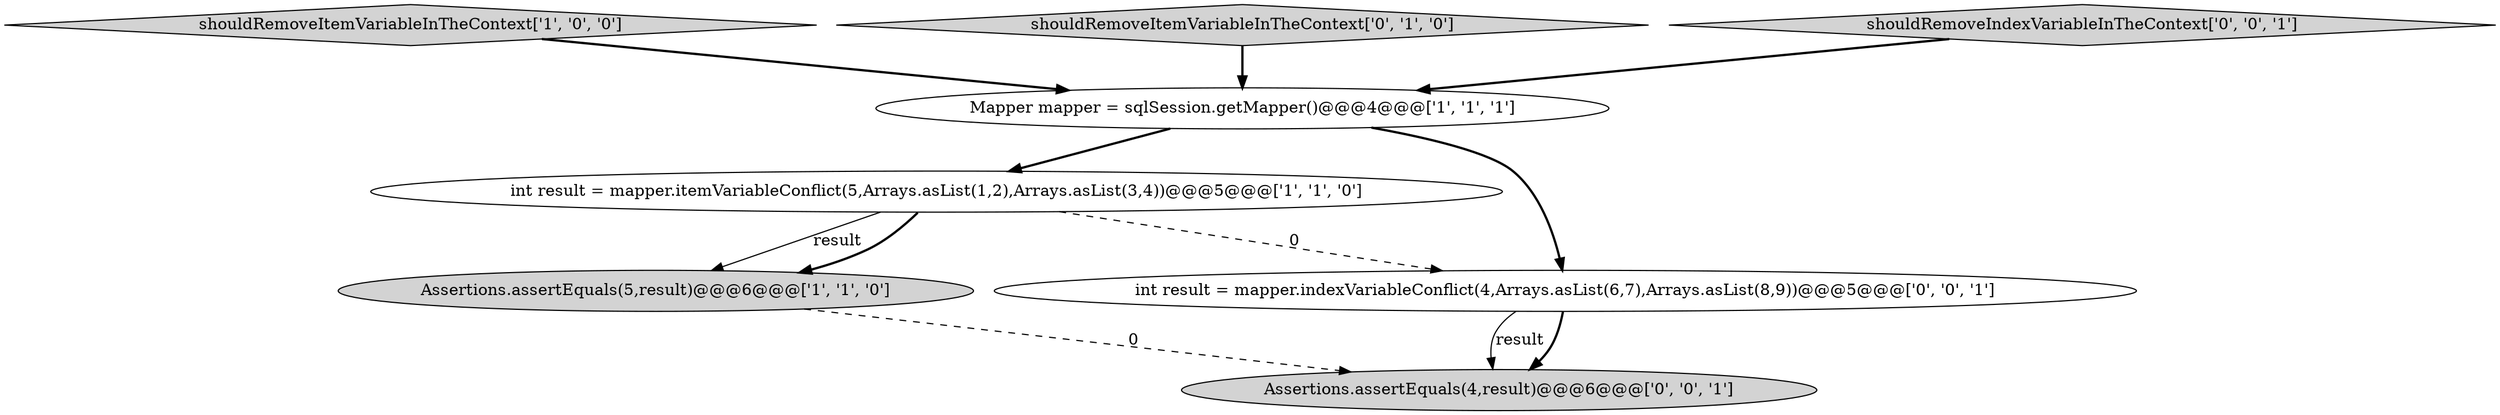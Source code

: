 digraph {
1 [style = filled, label = "Mapper mapper = sqlSession.getMapper()@@@4@@@['1', '1', '1']", fillcolor = white, shape = ellipse image = "AAA0AAABBB1BBB"];
3 [style = filled, label = "int result = mapper.itemVariableConflict(5,Arrays.asList(1,2),Arrays.asList(3,4))@@@5@@@['1', '1', '0']", fillcolor = white, shape = ellipse image = "AAA0AAABBB1BBB"];
0 [style = filled, label = "shouldRemoveItemVariableInTheContext['1', '0', '0']", fillcolor = lightgray, shape = diamond image = "AAA0AAABBB1BBB"];
4 [style = filled, label = "shouldRemoveItemVariableInTheContext['0', '1', '0']", fillcolor = lightgray, shape = diamond image = "AAA0AAABBB2BBB"];
5 [style = filled, label = "Assertions.assertEquals(4,result)@@@6@@@['0', '0', '1']", fillcolor = lightgray, shape = ellipse image = "AAA0AAABBB3BBB"];
7 [style = filled, label = "int result = mapper.indexVariableConflict(4,Arrays.asList(6,7),Arrays.asList(8,9))@@@5@@@['0', '0', '1']", fillcolor = white, shape = ellipse image = "AAA0AAABBB3BBB"];
2 [style = filled, label = "Assertions.assertEquals(5,result)@@@6@@@['1', '1', '0']", fillcolor = lightgray, shape = ellipse image = "AAA0AAABBB1BBB"];
6 [style = filled, label = "shouldRemoveIndexVariableInTheContext['0', '0', '1']", fillcolor = lightgray, shape = diamond image = "AAA0AAABBB3BBB"];
1->3 [style = bold, label=""];
3->2 [style = solid, label="result"];
6->1 [style = bold, label=""];
2->5 [style = dashed, label="0"];
4->1 [style = bold, label=""];
7->5 [style = bold, label=""];
7->5 [style = solid, label="result"];
3->2 [style = bold, label=""];
3->7 [style = dashed, label="0"];
1->7 [style = bold, label=""];
0->1 [style = bold, label=""];
}

